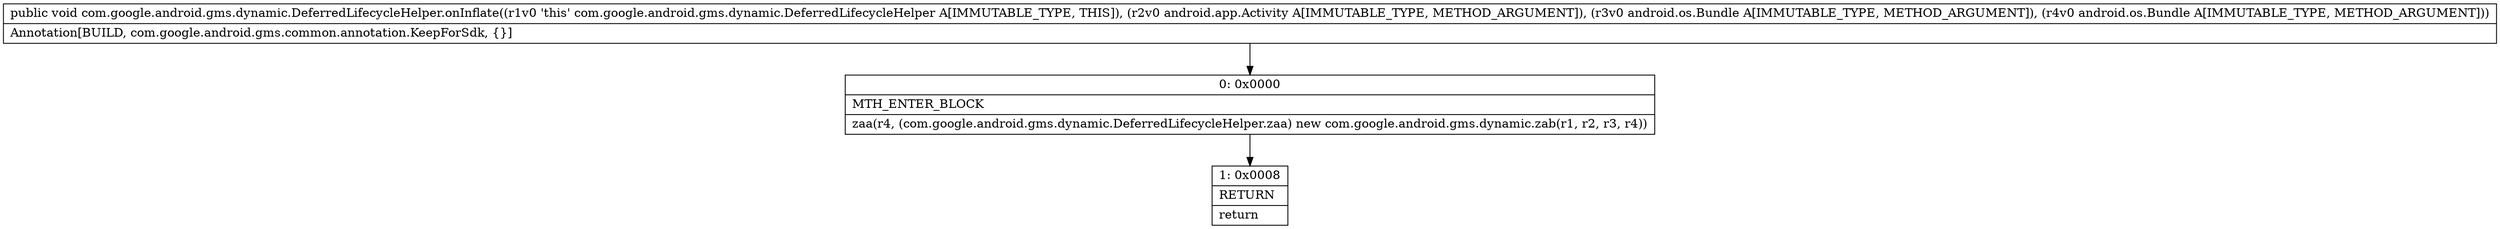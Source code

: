 digraph "CFG forcom.google.android.gms.dynamic.DeferredLifecycleHelper.onInflate(Landroid\/app\/Activity;Landroid\/os\/Bundle;Landroid\/os\/Bundle;)V" {
Node_0 [shape=record,label="{0\:\ 0x0000|MTH_ENTER_BLOCK\l|zaa(r4, (com.google.android.gms.dynamic.DeferredLifecycleHelper.zaa) new com.google.android.gms.dynamic.zab(r1, r2, r3, r4))\l}"];
Node_1 [shape=record,label="{1\:\ 0x0008|RETURN\l|return\l}"];
MethodNode[shape=record,label="{public void com.google.android.gms.dynamic.DeferredLifecycleHelper.onInflate((r1v0 'this' com.google.android.gms.dynamic.DeferredLifecycleHelper A[IMMUTABLE_TYPE, THIS]), (r2v0 android.app.Activity A[IMMUTABLE_TYPE, METHOD_ARGUMENT]), (r3v0 android.os.Bundle A[IMMUTABLE_TYPE, METHOD_ARGUMENT]), (r4v0 android.os.Bundle A[IMMUTABLE_TYPE, METHOD_ARGUMENT]))  | Annotation[BUILD, com.google.android.gms.common.annotation.KeepForSdk, \{\}]\l}"];
MethodNode -> Node_0;
Node_0 -> Node_1;
}

